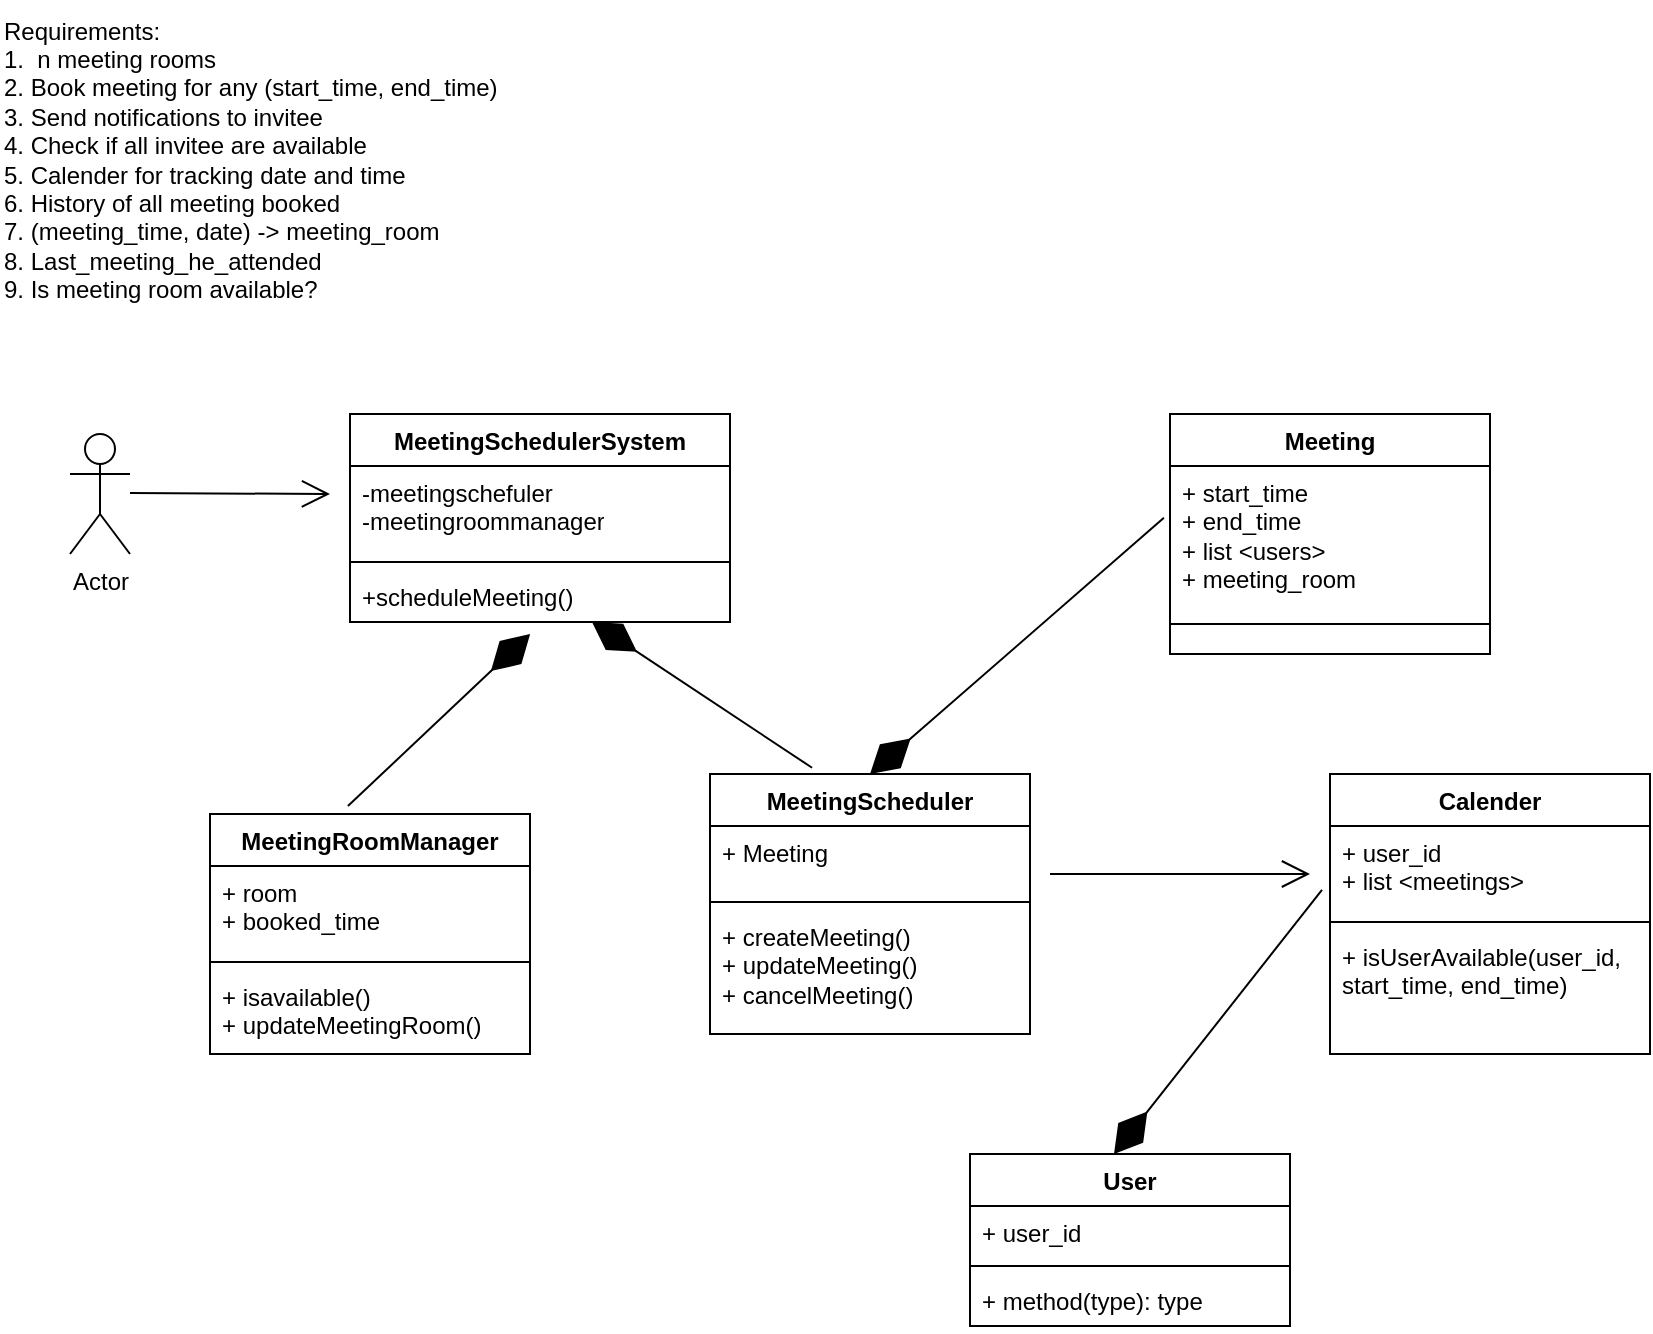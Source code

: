 <mxfile version="23.1.7" type="device">
  <diagram name="Page-1" id="e7e014a7-5840-1c2e-5031-d8a46d1fe8dd">
    <mxGraphModel dx="2064" dy="569" grid="1" gridSize="10" guides="1" tooltips="1" connect="1" arrows="1" fold="1" page="1" pageScale="1" pageWidth="1169" pageHeight="826" background="none" math="0" shadow="0">
      <root>
        <mxCell id="0" />
        <mxCell id="1" parent="0" />
        <mxCell id="8GaLXJubmj-JoC1ewWsV-42" value="Requirements:&lt;br&gt;1.&amp;nbsp; n meeting rooms&lt;br&gt;2. Book meeting for any (start_time, end_time)&lt;br&gt;3. Send notifications to invitee&lt;br&gt;4. Check if all invitee are available&lt;br&gt;5. Calender for tracking date and time&lt;br&gt;6. History of all meeting booked&lt;br&gt;7. (meeting_time, date) -&amp;gt; meeting_room&lt;br&gt;8. Last_meeting_he_attended&lt;br&gt;9. Is meeting room available?" style="text;html=1;align=left;verticalAlign=middle;resizable=0;points=[];autosize=1;strokeColor=none;fillColor=none;" vertex="1" parent="1">
          <mxGeometry x="-15" y="93" width="270" height="160" as="geometry" />
        </mxCell>
        <mxCell id="8GaLXJubmj-JoC1ewWsV-43" value="Actor" style="shape=umlActor;verticalLabelPosition=bottom;verticalAlign=top;html=1;" vertex="1" parent="1">
          <mxGeometry x="20" y="310" width="30" height="60" as="geometry" />
        </mxCell>
        <mxCell id="8GaLXJubmj-JoC1ewWsV-44" value="MeetingSchedulerSystem" style="swimlane;fontStyle=1;align=center;verticalAlign=top;childLayout=stackLayout;horizontal=1;startSize=26;horizontalStack=0;resizeParent=1;resizeParentMax=0;resizeLast=0;collapsible=1;marginBottom=0;whiteSpace=wrap;html=1;" vertex="1" parent="1">
          <mxGeometry x="160" y="300" width="190" height="104" as="geometry">
            <mxRectangle x="160" y="327" width="190" height="30" as="alternateBounds" />
          </mxGeometry>
        </mxCell>
        <mxCell id="8GaLXJubmj-JoC1ewWsV-45" value="-meetingschefuler&lt;div&gt;-meetingroommanager&lt;/div&gt;" style="text;strokeColor=none;fillColor=none;align=left;verticalAlign=top;spacingLeft=4;spacingRight=4;overflow=hidden;rotatable=0;points=[[0,0.5],[1,0.5]];portConstraint=eastwest;whiteSpace=wrap;html=1;" vertex="1" parent="8GaLXJubmj-JoC1ewWsV-44">
          <mxGeometry y="26" width="190" height="44" as="geometry" />
        </mxCell>
        <mxCell id="8GaLXJubmj-JoC1ewWsV-46" value="" style="line;strokeWidth=1;fillColor=none;align=left;verticalAlign=middle;spacingTop=-1;spacingLeft=3;spacingRight=3;rotatable=0;labelPosition=right;points=[];portConstraint=eastwest;strokeColor=inherit;" vertex="1" parent="8GaLXJubmj-JoC1ewWsV-44">
          <mxGeometry y="70" width="190" height="8" as="geometry" />
        </mxCell>
        <mxCell id="8GaLXJubmj-JoC1ewWsV-47" value="+scheduleMeeting()" style="text;strokeColor=none;fillColor=none;align=left;verticalAlign=top;spacingLeft=4;spacingRight=4;overflow=hidden;rotatable=0;points=[[0,0.5],[1,0.5]];portConstraint=eastwest;whiteSpace=wrap;html=1;" vertex="1" parent="8GaLXJubmj-JoC1ewWsV-44">
          <mxGeometry y="78" width="190" height="26" as="geometry" />
        </mxCell>
        <mxCell id="8GaLXJubmj-JoC1ewWsV-50" value="MeetingRoomManager" style="swimlane;fontStyle=1;align=center;verticalAlign=top;childLayout=stackLayout;horizontal=1;startSize=26;horizontalStack=0;resizeParent=1;resizeParentMax=0;resizeLast=0;collapsible=1;marginBottom=0;whiteSpace=wrap;html=1;" vertex="1" parent="1">
          <mxGeometry x="90" y="500" width="160" height="120" as="geometry" />
        </mxCell>
        <mxCell id="8GaLXJubmj-JoC1ewWsV-51" value="+ room&lt;br&gt;+ booked_time&lt;div&gt;&lt;br/&gt;&lt;/div&gt;" style="text;strokeColor=none;fillColor=none;align=left;verticalAlign=top;spacingLeft=4;spacingRight=4;overflow=hidden;rotatable=0;points=[[0,0.5],[1,0.5]];portConstraint=eastwest;whiteSpace=wrap;html=1;" vertex="1" parent="8GaLXJubmj-JoC1ewWsV-50">
          <mxGeometry y="26" width="160" height="44" as="geometry" />
        </mxCell>
        <mxCell id="8GaLXJubmj-JoC1ewWsV-52" value="" style="line;strokeWidth=1;fillColor=none;align=left;verticalAlign=middle;spacingTop=-1;spacingLeft=3;spacingRight=3;rotatable=0;labelPosition=right;points=[];portConstraint=eastwest;strokeColor=inherit;" vertex="1" parent="8GaLXJubmj-JoC1ewWsV-50">
          <mxGeometry y="70" width="160" height="8" as="geometry" />
        </mxCell>
        <mxCell id="8GaLXJubmj-JoC1ewWsV-53" value="+ isavailable()&lt;br&gt;+ updateMeetingRoom()" style="text;strokeColor=none;fillColor=none;align=left;verticalAlign=top;spacingLeft=4;spacingRight=4;overflow=hidden;rotatable=0;points=[[0,0.5],[1,0.5]];portConstraint=eastwest;whiteSpace=wrap;html=1;" vertex="1" parent="8GaLXJubmj-JoC1ewWsV-50">
          <mxGeometry y="78" width="160" height="42" as="geometry" />
        </mxCell>
        <mxCell id="8GaLXJubmj-JoC1ewWsV-56" value="MeetingScheduler" style="swimlane;fontStyle=1;align=center;verticalAlign=top;childLayout=stackLayout;horizontal=1;startSize=26;horizontalStack=0;resizeParent=1;resizeParentMax=0;resizeLast=0;collapsible=1;marginBottom=0;whiteSpace=wrap;html=1;" vertex="1" parent="1">
          <mxGeometry x="340" y="480" width="160" height="130" as="geometry" />
        </mxCell>
        <mxCell id="8GaLXJubmj-JoC1ewWsV-57" value="+ Meeting" style="text;strokeColor=none;fillColor=none;align=left;verticalAlign=top;spacingLeft=4;spacingRight=4;overflow=hidden;rotatable=0;points=[[0,0.5],[1,0.5]];portConstraint=eastwest;whiteSpace=wrap;html=1;" vertex="1" parent="8GaLXJubmj-JoC1ewWsV-56">
          <mxGeometry y="26" width="160" height="34" as="geometry" />
        </mxCell>
        <mxCell id="8GaLXJubmj-JoC1ewWsV-58" value="" style="line;strokeWidth=1;fillColor=none;align=left;verticalAlign=middle;spacingTop=-1;spacingLeft=3;spacingRight=3;rotatable=0;labelPosition=right;points=[];portConstraint=eastwest;strokeColor=inherit;" vertex="1" parent="8GaLXJubmj-JoC1ewWsV-56">
          <mxGeometry y="60" width="160" height="8" as="geometry" />
        </mxCell>
        <mxCell id="8GaLXJubmj-JoC1ewWsV-59" value="+ createMeeting()&lt;br&gt;+ updateMeeting()&lt;br&gt;+ cancelMeeting()" style="text;strokeColor=none;fillColor=none;align=left;verticalAlign=top;spacingLeft=4;spacingRight=4;overflow=hidden;rotatable=0;points=[[0,0.5],[1,0.5]];portConstraint=eastwest;whiteSpace=wrap;html=1;" vertex="1" parent="8GaLXJubmj-JoC1ewWsV-56">
          <mxGeometry y="68" width="160" height="62" as="geometry" />
        </mxCell>
        <mxCell id="8GaLXJubmj-JoC1ewWsV-60" value="Meeting" style="swimlane;fontStyle=1;align=center;verticalAlign=top;childLayout=stackLayout;horizontal=1;startSize=26;horizontalStack=0;resizeParent=1;resizeParentMax=0;resizeLast=0;collapsible=1;marginBottom=0;whiteSpace=wrap;html=1;" vertex="1" parent="1">
          <mxGeometry x="570" y="300" width="160" height="120" as="geometry" />
        </mxCell>
        <mxCell id="8GaLXJubmj-JoC1ewWsV-61" value="+ start_time&lt;br&gt;+ end_time&lt;br&gt;+ list &amp;lt;users&amp;gt;&lt;br&gt;+ meeting_room" style="text;strokeColor=none;fillColor=none;align=left;verticalAlign=top;spacingLeft=4;spacingRight=4;overflow=hidden;rotatable=0;points=[[0,0.5],[1,0.5]];portConstraint=eastwest;whiteSpace=wrap;html=1;" vertex="1" parent="8GaLXJubmj-JoC1ewWsV-60">
          <mxGeometry y="26" width="160" height="64" as="geometry" />
        </mxCell>
        <mxCell id="8GaLXJubmj-JoC1ewWsV-62" value="" style="line;strokeWidth=1;fillColor=none;align=left;verticalAlign=middle;spacingTop=-1;spacingLeft=3;spacingRight=3;rotatable=0;labelPosition=right;points=[];portConstraint=eastwest;strokeColor=inherit;" vertex="1" parent="8GaLXJubmj-JoC1ewWsV-60">
          <mxGeometry y="90" width="160" height="30" as="geometry" />
        </mxCell>
        <mxCell id="8GaLXJubmj-JoC1ewWsV-64" value="Calender" style="swimlane;fontStyle=1;align=center;verticalAlign=top;childLayout=stackLayout;horizontal=1;startSize=26;horizontalStack=0;resizeParent=1;resizeParentMax=0;resizeLast=0;collapsible=1;marginBottom=0;whiteSpace=wrap;html=1;" vertex="1" parent="1">
          <mxGeometry x="650" y="480" width="160" height="140" as="geometry" />
        </mxCell>
        <mxCell id="8GaLXJubmj-JoC1ewWsV-65" value="+ user_id&lt;br&gt;+ list &amp;lt;meetings&amp;gt;" style="text;strokeColor=none;fillColor=none;align=left;verticalAlign=top;spacingLeft=4;spacingRight=4;overflow=hidden;rotatable=0;points=[[0,0.5],[1,0.5]];portConstraint=eastwest;whiteSpace=wrap;html=1;" vertex="1" parent="8GaLXJubmj-JoC1ewWsV-64">
          <mxGeometry y="26" width="160" height="44" as="geometry" />
        </mxCell>
        <mxCell id="8GaLXJubmj-JoC1ewWsV-66" value="" style="line;strokeWidth=1;fillColor=none;align=left;verticalAlign=middle;spacingTop=-1;spacingLeft=3;spacingRight=3;rotatable=0;labelPosition=right;points=[];portConstraint=eastwest;strokeColor=inherit;" vertex="1" parent="8GaLXJubmj-JoC1ewWsV-64">
          <mxGeometry y="70" width="160" height="8" as="geometry" />
        </mxCell>
        <mxCell id="8GaLXJubmj-JoC1ewWsV-67" value="+ isUserAvailable(user_id, start_time, end_time)" style="text;strokeColor=none;fillColor=none;align=left;verticalAlign=top;spacingLeft=4;spacingRight=4;overflow=hidden;rotatable=0;points=[[0,0.5],[1,0.5]];portConstraint=eastwest;whiteSpace=wrap;html=1;" vertex="1" parent="8GaLXJubmj-JoC1ewWsV-64">
          <mxGeometry y="78" width="160" height="62" as="geometry" />
        </mxCell>
        <mxCell id="8GaLXJubmj-JoC1ewWsV-74" value="" style="endArrow=diamondThin;endFill=1;endSize=24;html=1;rounded=0;exitX=-0.019;exitY=0.405;exitDx=0;exitDy=0;exitPerimeter=0;" edge="1" parent="1" source="8GaLXJubmj-JoC1ewWsV-61">
          <mxGeometry width="160" relative="1" as="geometry">
            <mxPoint x="480" y="363" as="sourcePoint" />
            <mxPoint x="420" y="480" as="targetPoint" />
          </mxGeometry>
        </mxCell>
        <mxCell id="8GaLXJubmj-JoC1ewWsV-75" value="User" style="swimlane;fontStyle=1;align=center;verticalAlign=top;childLayout=stackLayout;horizontal=1;startSize=26;horizontalStack=0;resizeParent=1;resizeParentMax=0;resizeLast=0;collapsible=1;marginBottom=0;whiteSpace=wrap;html=1;" vertex="1" parent="1">
          <mxGeometry x="470" y="670" width="160" height="86" as="geometry" />
        </mxCell>
        <mxCell id="8GaLXJubmj-JoC1ewWsV-76" value="+ user_id" style="text;strokeColor=none;fillColor=none;align=left;verticalAlign=top;spacingLeft=4;spacingRight=4;overflow=hidden;rotatable=0;points=[[0,0.5],[1,0.5]];portConstraint=eastwest;whiteSpace=wrap;html=1;" vertex="1" parent="8GaLXJubmj-JoC1ewWsV-75">
          <mxGeometry y="26" width="160" height="26" as="geometry" />
        </mxCell>
        <mxCell id="8GaLXJubmj-JoC1ewWsV-77" value="" style="line;strokeWidth=1;fillColor=none;align=left;verticalAlign=middle;spacingTop=-1;spacingLeft=3;spacingRight=3;rotatable=0;labelPosition=right;points=[];portConstraint=eastwest;strokeColor=inherit;" vertex="1" parent="8GaLXJubmj-JoC1ewWsV-75">
          <mxGeometry y="52" width="160" height="8" as="geometry" />
        </mxCell>
        <mxCell id="8GaLXJubmj-JoC1ewWsV-78" value="+ method(type): type" style="text;strokeColor=none;fillColor=none;align=left;verticalAlign=top;spacingLeft=4;spacingRight=4;overflow=hidden;rotatable=0;points=[[0,0.5],[1,0.5]];portConstraint=eastwest;whiteSpace=wrap;html=1;" vertex="1" parent="8GaLXJubmj-JoC1ewWsV-75">
          <mxGeometry y="60" width="160" height="26" as="geometry" />
        </mxCell>
        <mxCell id="8GaLXJubmj-JoC1ewWsV-79" value="" style="endArrow=diamondThin;endFill=1;endSize=24;html=1;rounded=0;exitX=0.431;exitY=-0.033;exitDx=0;exitDy=0;exitPerimeter=0;entryX=0.474;entryY=1.231;entryDx=0;entryDy=0;entryPerimeter=0;" edge="1" parent="1" source="8GaLXJubmj-JoC1ewWsV-50" target="8GaLXJubmj-JoC1ewWsV-47">
          <mxGeometry width="160" relative="1" as="geometry">
            <mxPoint x="80" y="408" as="sourcePoint" />
            <mxPoint x="240" y="408" as="targetPoint" />
          </mxGeometry>
        </mxCell>
        <mxCell id="8GaLXJubmj-JoC1ewWsV-80" value="" style="endArrow=diamondThin;endFill=1;endSize=24;html=1;rounded=0;exitX=0.319;exitY=-0.024;exitDx=0;exitDy=0;exitPerimeter=0;" edge="1" parent="1" source="8GaLXJubmj-JoC1ewWsV-56">
          <mxGeometry width="160" relative="1" as="geometry">
            <mxPoint x="200" y="492" as="sourcePoint" />
            <mxPoint x="281" y="404" as="targetPoint" />
          </mxGeometry>
        </mxCell>
        <mxCell id="8GaLXJubmj-JoC1ewWsV-81" value="" style="endArrow=diamondThin;endFill=1;endSize=24;html=1;rounded=0;entryX=0.45;entryY=0;entryDx=0;entryDy=0;entryPerimeter=0;exitX=-0.025;exitY=0.727;exitDx=0;exitDy=0;exitPerimeter=0;" edge="1" parent="1" source="8GaLXJubmj-JoC1ewWsV-65" target="8GaLXJubmj-JoC1ewWsV-75">
          <mxGeometry width="160" relative="1" as="geometry">
            <mxPoint x="350" y="480" as="sourcePoint" />
            <mxPoint x="510" y="480" as="targetPoint" />
          </mxGeometry>
        </mxCell>
        <mxCell id="8GaLXJubmj-JoC1ewWsV-82" value="" style="endArrow=open;endFill=1;endSize=12;html=1;rounded=0;" edge="1" parent="1">
          <mxGeometry width="160" relative="1" as="geometry">
            <mxPoint x="50" y="339.5" as="sourcePoint" />
            <mxPoint x="150" y="340" as="targetPoint" />
          </mxGeometry>
        </mxCell>
        <mxCell id="8GaLXJubmj-JoC1ewWsV-83" value="" style="endArrow=open;endFill=1;endSize=12;html=1;rounded=0;" edge="1" parent="1">
          <mxGeometry width="160" relative="1" as="geometry">
            <mxPoint x="510" y="530" as="sourcePoint" />
            <mxPoint x="640" y="530" as="targetPoint" />
          </mxGeometry>
        </mxCell>
      </root>
    </mxGraphModel>
  </diagram>
</mxfile>
